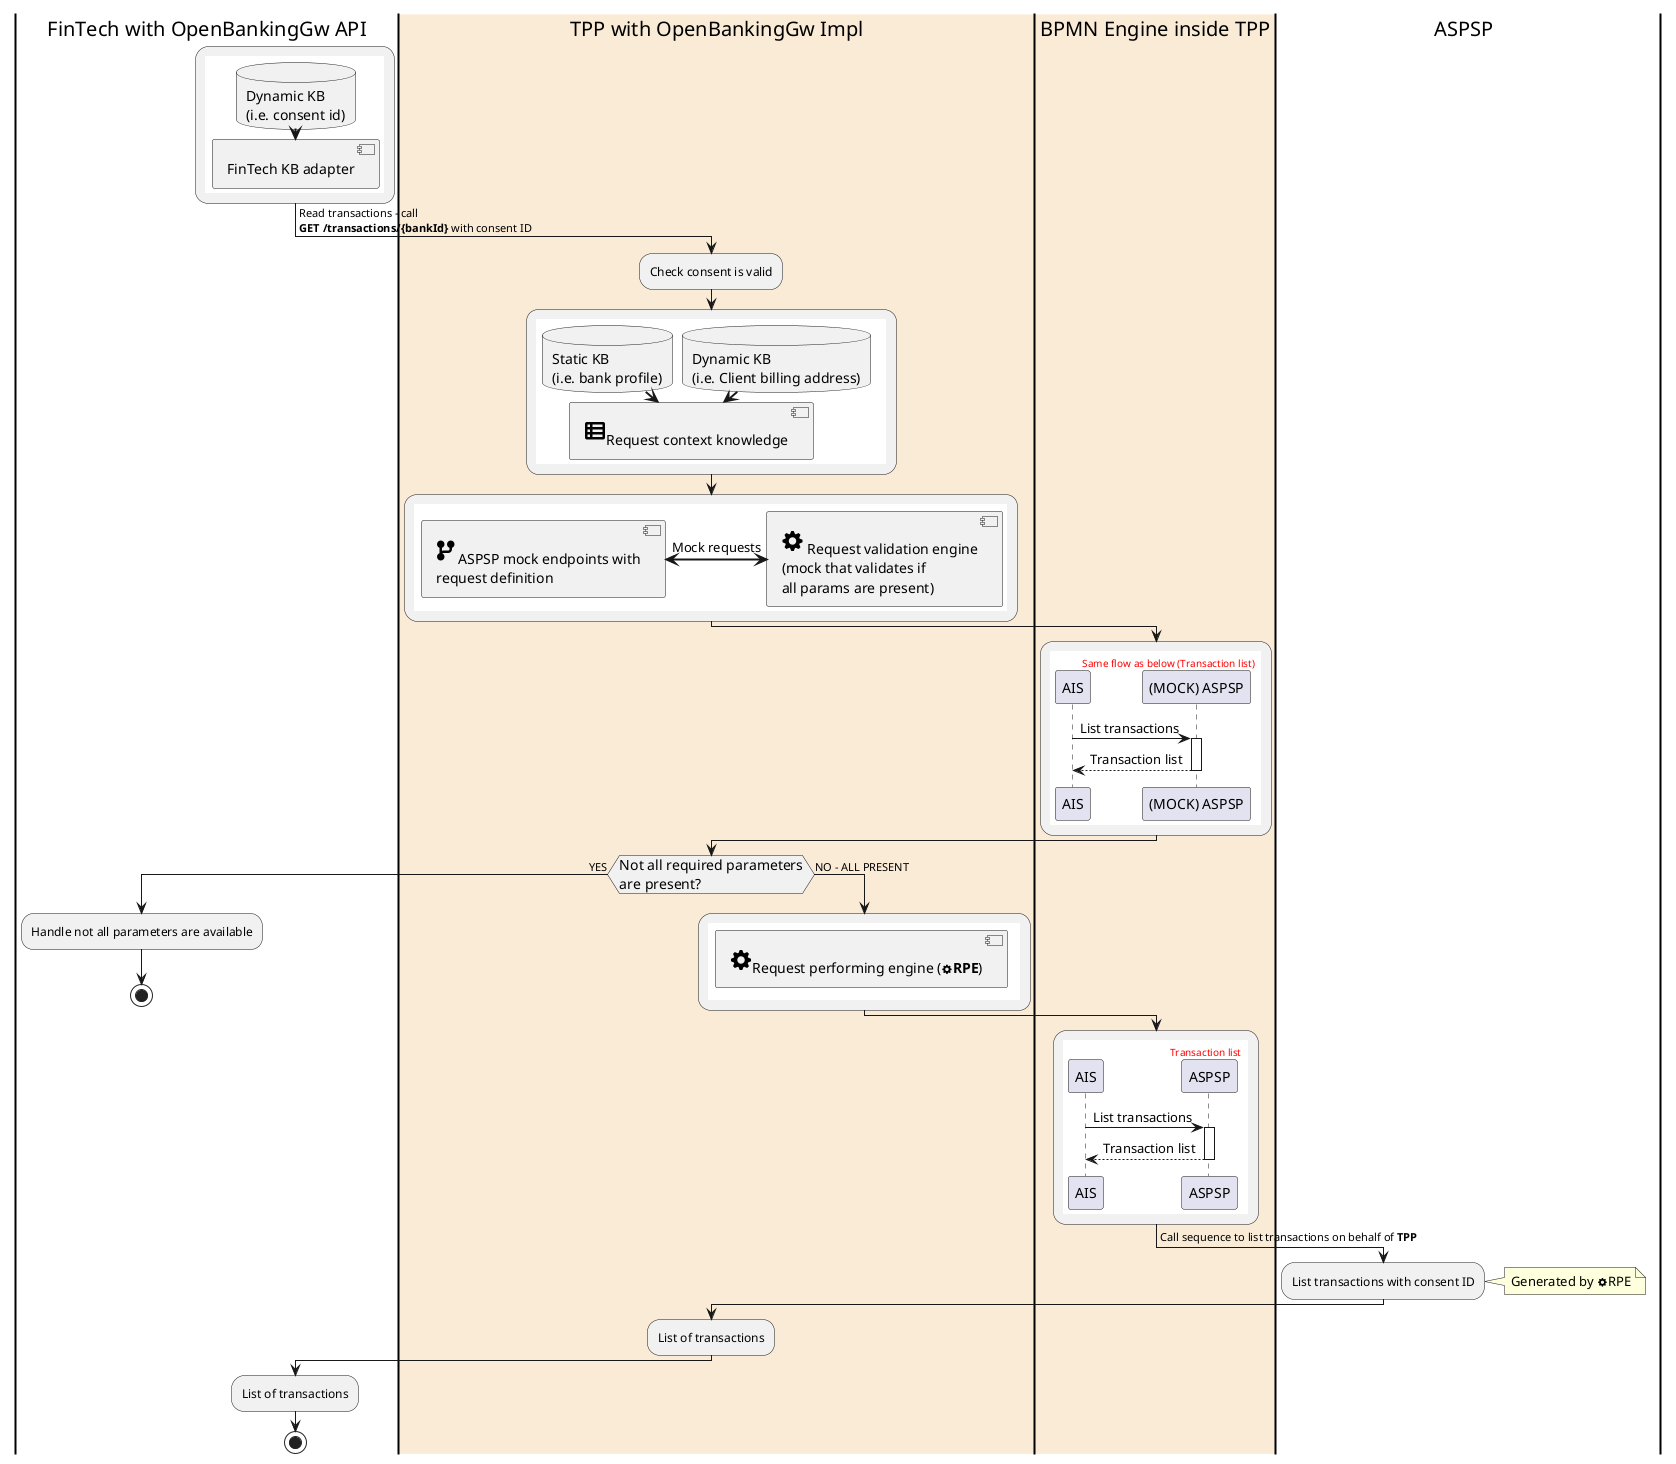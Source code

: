 @startuml
skinparam nodesep 10
skinparam ranksep 10
skinparam swimlane {
  BorderThickness 2
  TitleFontColor black
  TitleFontSize 20
  width 30
}

|FinTech with OpenBankingGw API|
:{{
database "Dynamic KB\n(i.e. consent id)" as DKB
component "FinTech KB adapter" as FKBA
DKB ==> FKBA
}};
-> Read transactions - call\n**GET /transactions/{bankId}** with consent ID;
|#AntiqueWhite|TPP with OpenBankingGw Impl|
:Check consent is valid;
:{{
database "Static KB\n(i.e. bank profile)" as SKB
database "Dynamic KB\n(i.e. Client billing address)" as DKB
component "<size:30><&spreadsheet></size>Request context knowledge" as knowledge
DKB ==> knowledge
SKB ==> knowledge
}};
:{{
component "<size:30><&cog></size> Request validation engine\n(mock that validates if\nall params are present)" as mockEngine
component "<size:30><&fork></size>ASPSP mock endpoints with\nrequest definition" as ASPSPMock
mockEngine <=left=> ASPSPMock : Mock requests
}};
|BPMN Engine inside TPP|
:{{
skinparam nodesep 10
skinparam ranksep 10
header
<font color=red>Same flow as below (Transaction list)</font>
endheader
AIS -> "(MOCK) ASPSP" ++ : List transactions
return Transaction list
}};
|TPP with OpenBankingGw Impl|
if (<size:14>Not all required parameters</size>\n<size:14>are present?</size>) then (YES)
|FinTech with OpenBankingGw API|
:Handle not all parameters are available;
stop
else (NO - ALL PRESENT)
|TPP with OpenBankingGw Impl|
:{{
component "<size:30><&cog></size>Request performing engine (<b><&cog>RPE</b>)" as engine
}};
endif
|#AntiqueWhite|BPMN Engine inside TPP|
:{{
skinparam nodesep 10
skinparam ranksep 10
header
<font color=red>Transaction list</font>
endheader
AIS -> ASPSP ++ : List transactions
return Transaction list
}};
-> Call sequence to list transactions on behalf of <b>TPP</b>;
|ASPSP|
|ASPSP|
:List transactions with consent ID;
note right
  Generated by <&cog>RPE
end note
|TPP with OpenBankingGw Impl|
:List of transactions;
|FinTech with OpenBankingGw API|
:List of transactions;
stop
@enduml